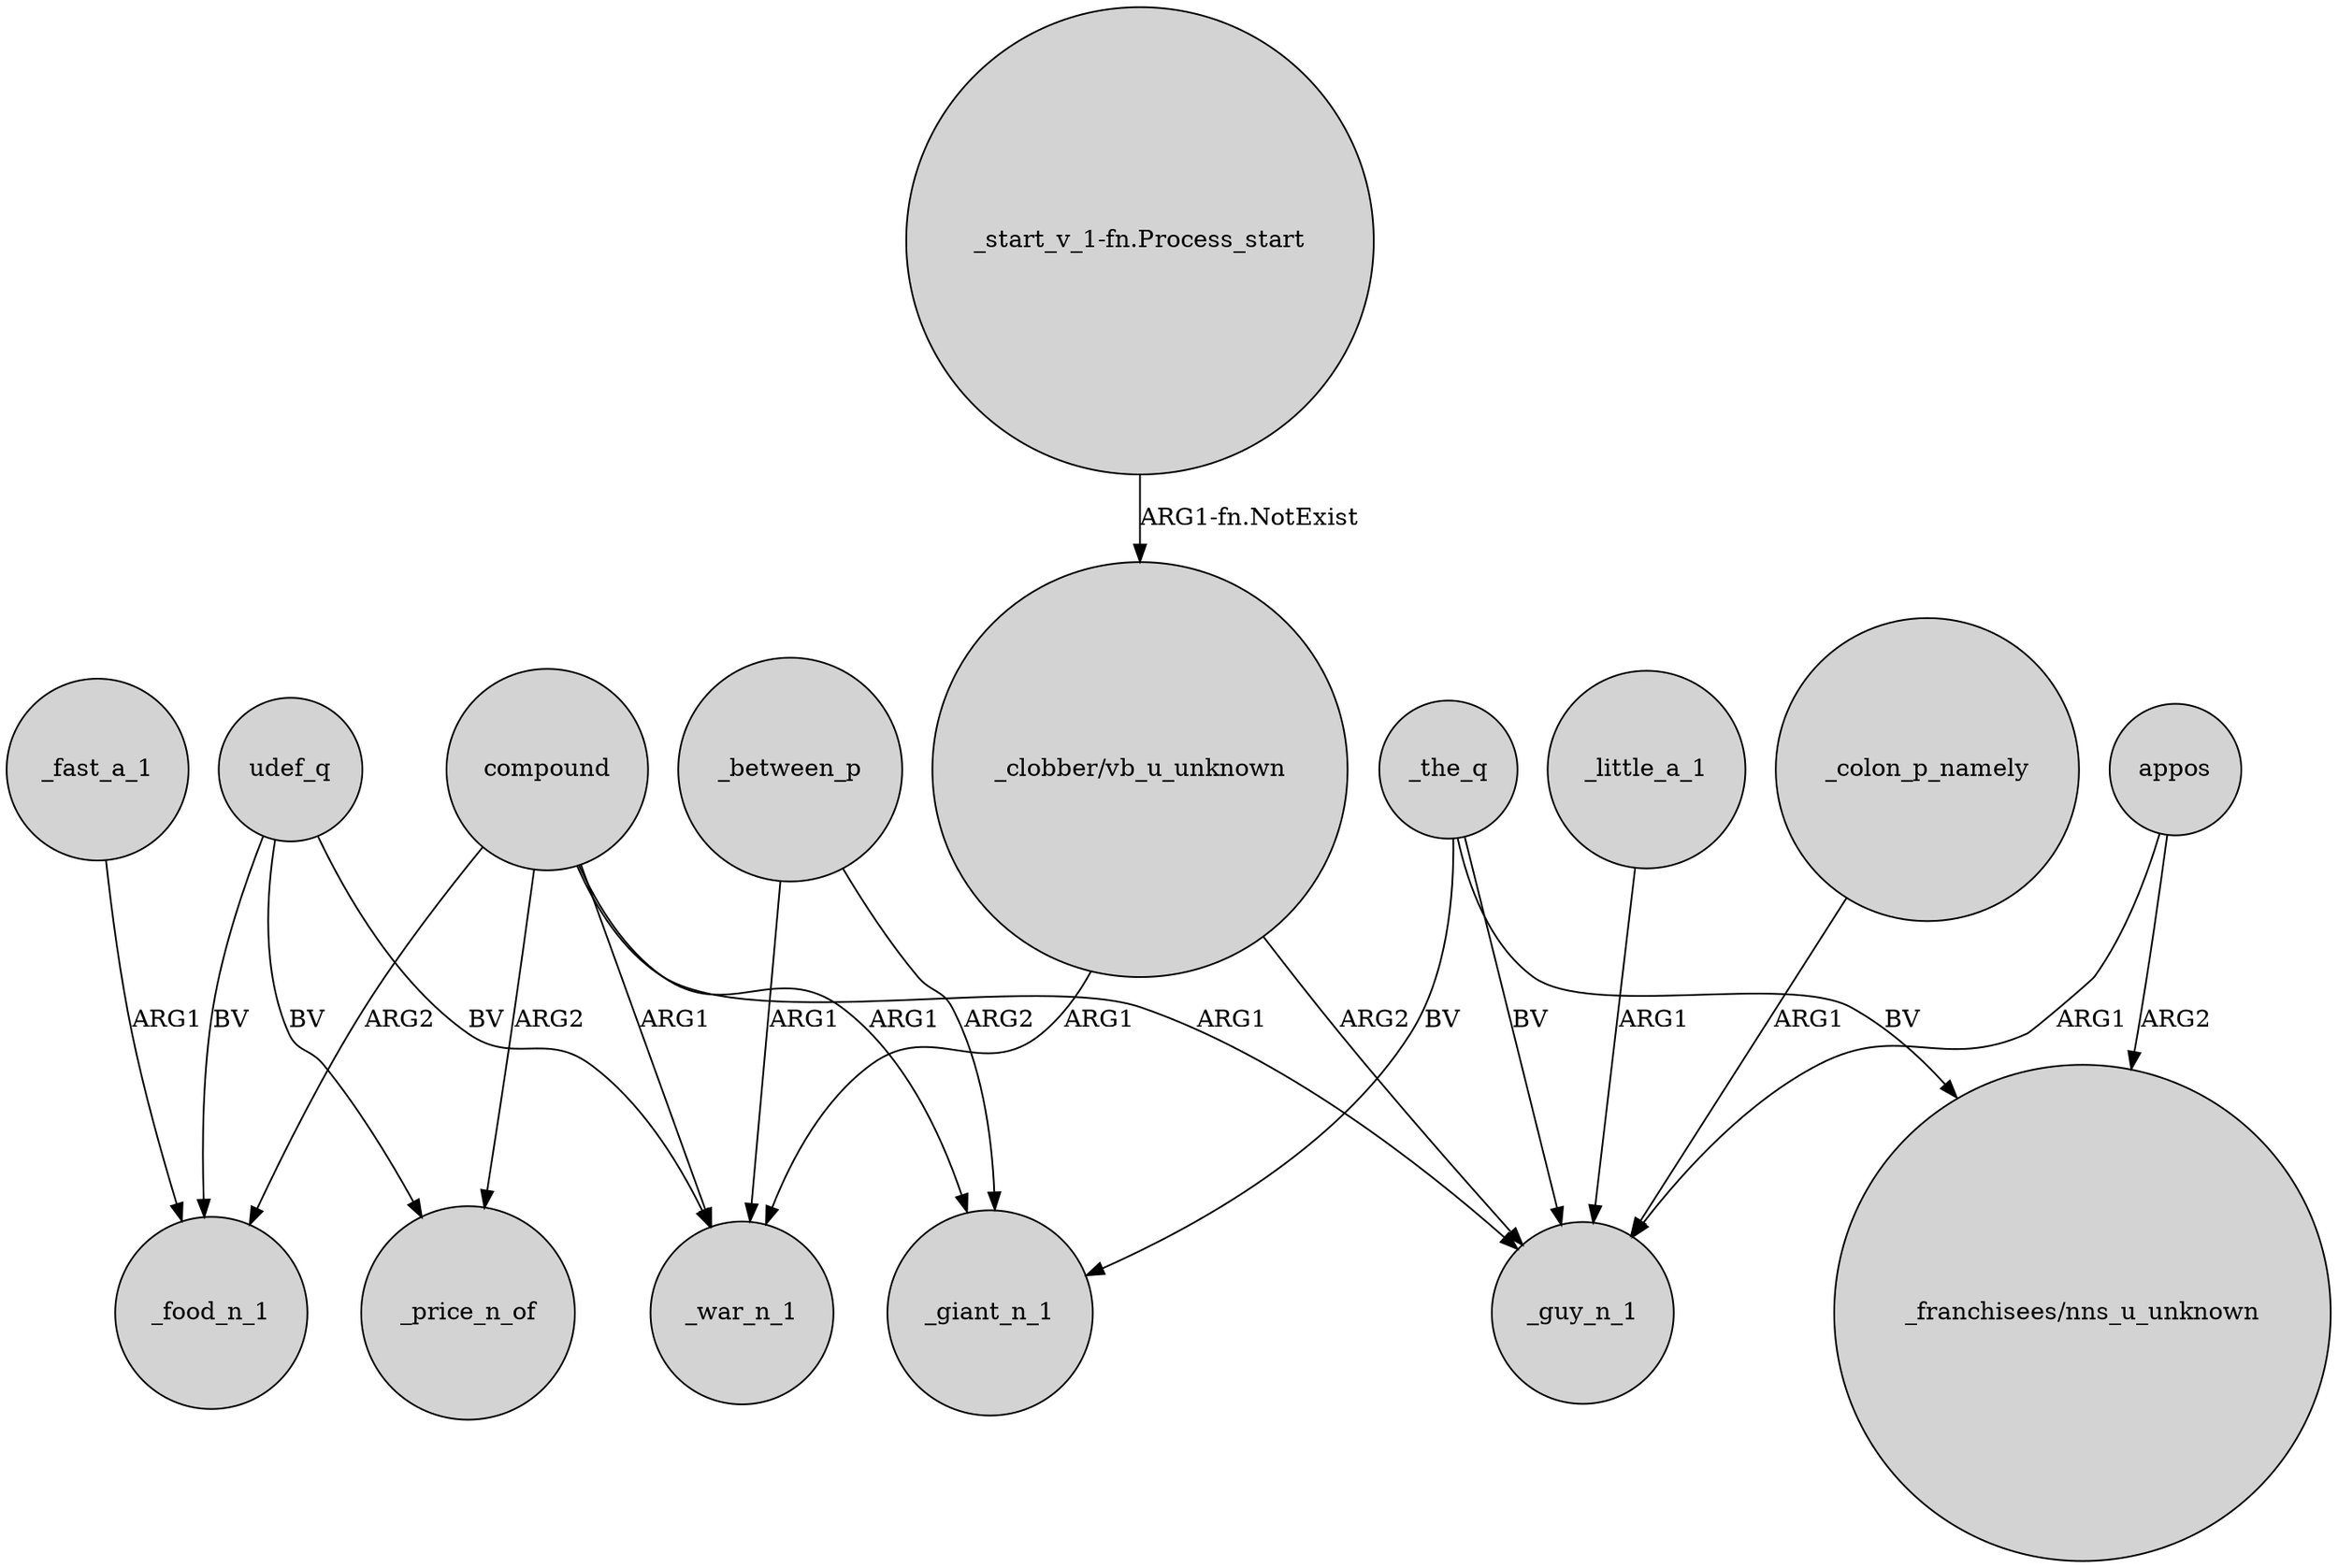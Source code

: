 digraph {
	node [shape=circle style=filled]
	compound -> _food_n_1 [label=ARG2]
	compound -> _price_n_of [label=ARG2]
	_the_q -> "_franchisees/nns_u_unknown" [label=BV]
	_fast_a_1 -> _food_n_1 [label=ARG1]
	udef_q -> _price_n_of [label=BV]
	compound -> _giant_n_1 [label=ARG1]
	compound -> _war_n_1 [label=ARG1]
	udef_q -> _food_n_1 [label=BV]
	_colon_p_namely -> _guy_n_1 [label=ARG1]
	appos -> _guy_n_1 [label=ARG1]
	_little_a_1 -> _guy_n_1 [label=ARG1]
	"_start_v_1-fn.Process_start" -> "_clobber/vb_u_unknown" [label="ARG1-fn.NotExist"]
	_between_p -> _giant_n_1 [label=ARG2]
	_the_q -> _giant_n_1 [label=BV]
	"_clobber/vb_u_unknown" -> _war_n_1 [label=ARG1]
	udef_q -> _war_n_1 [label=BV]
	compound -> _guy_n_1 [label=ARG1]
	"_clobber/vb_u_unknown" -> _guy_n_1 [label=ARG2]
	appos -> "_franchisees/nns_u_unknown" [label=ARG2]
	_the_q -> _guy_n_1 [label=BV]
	_between_p -> _war_n_1 [label=ARG1]
}
